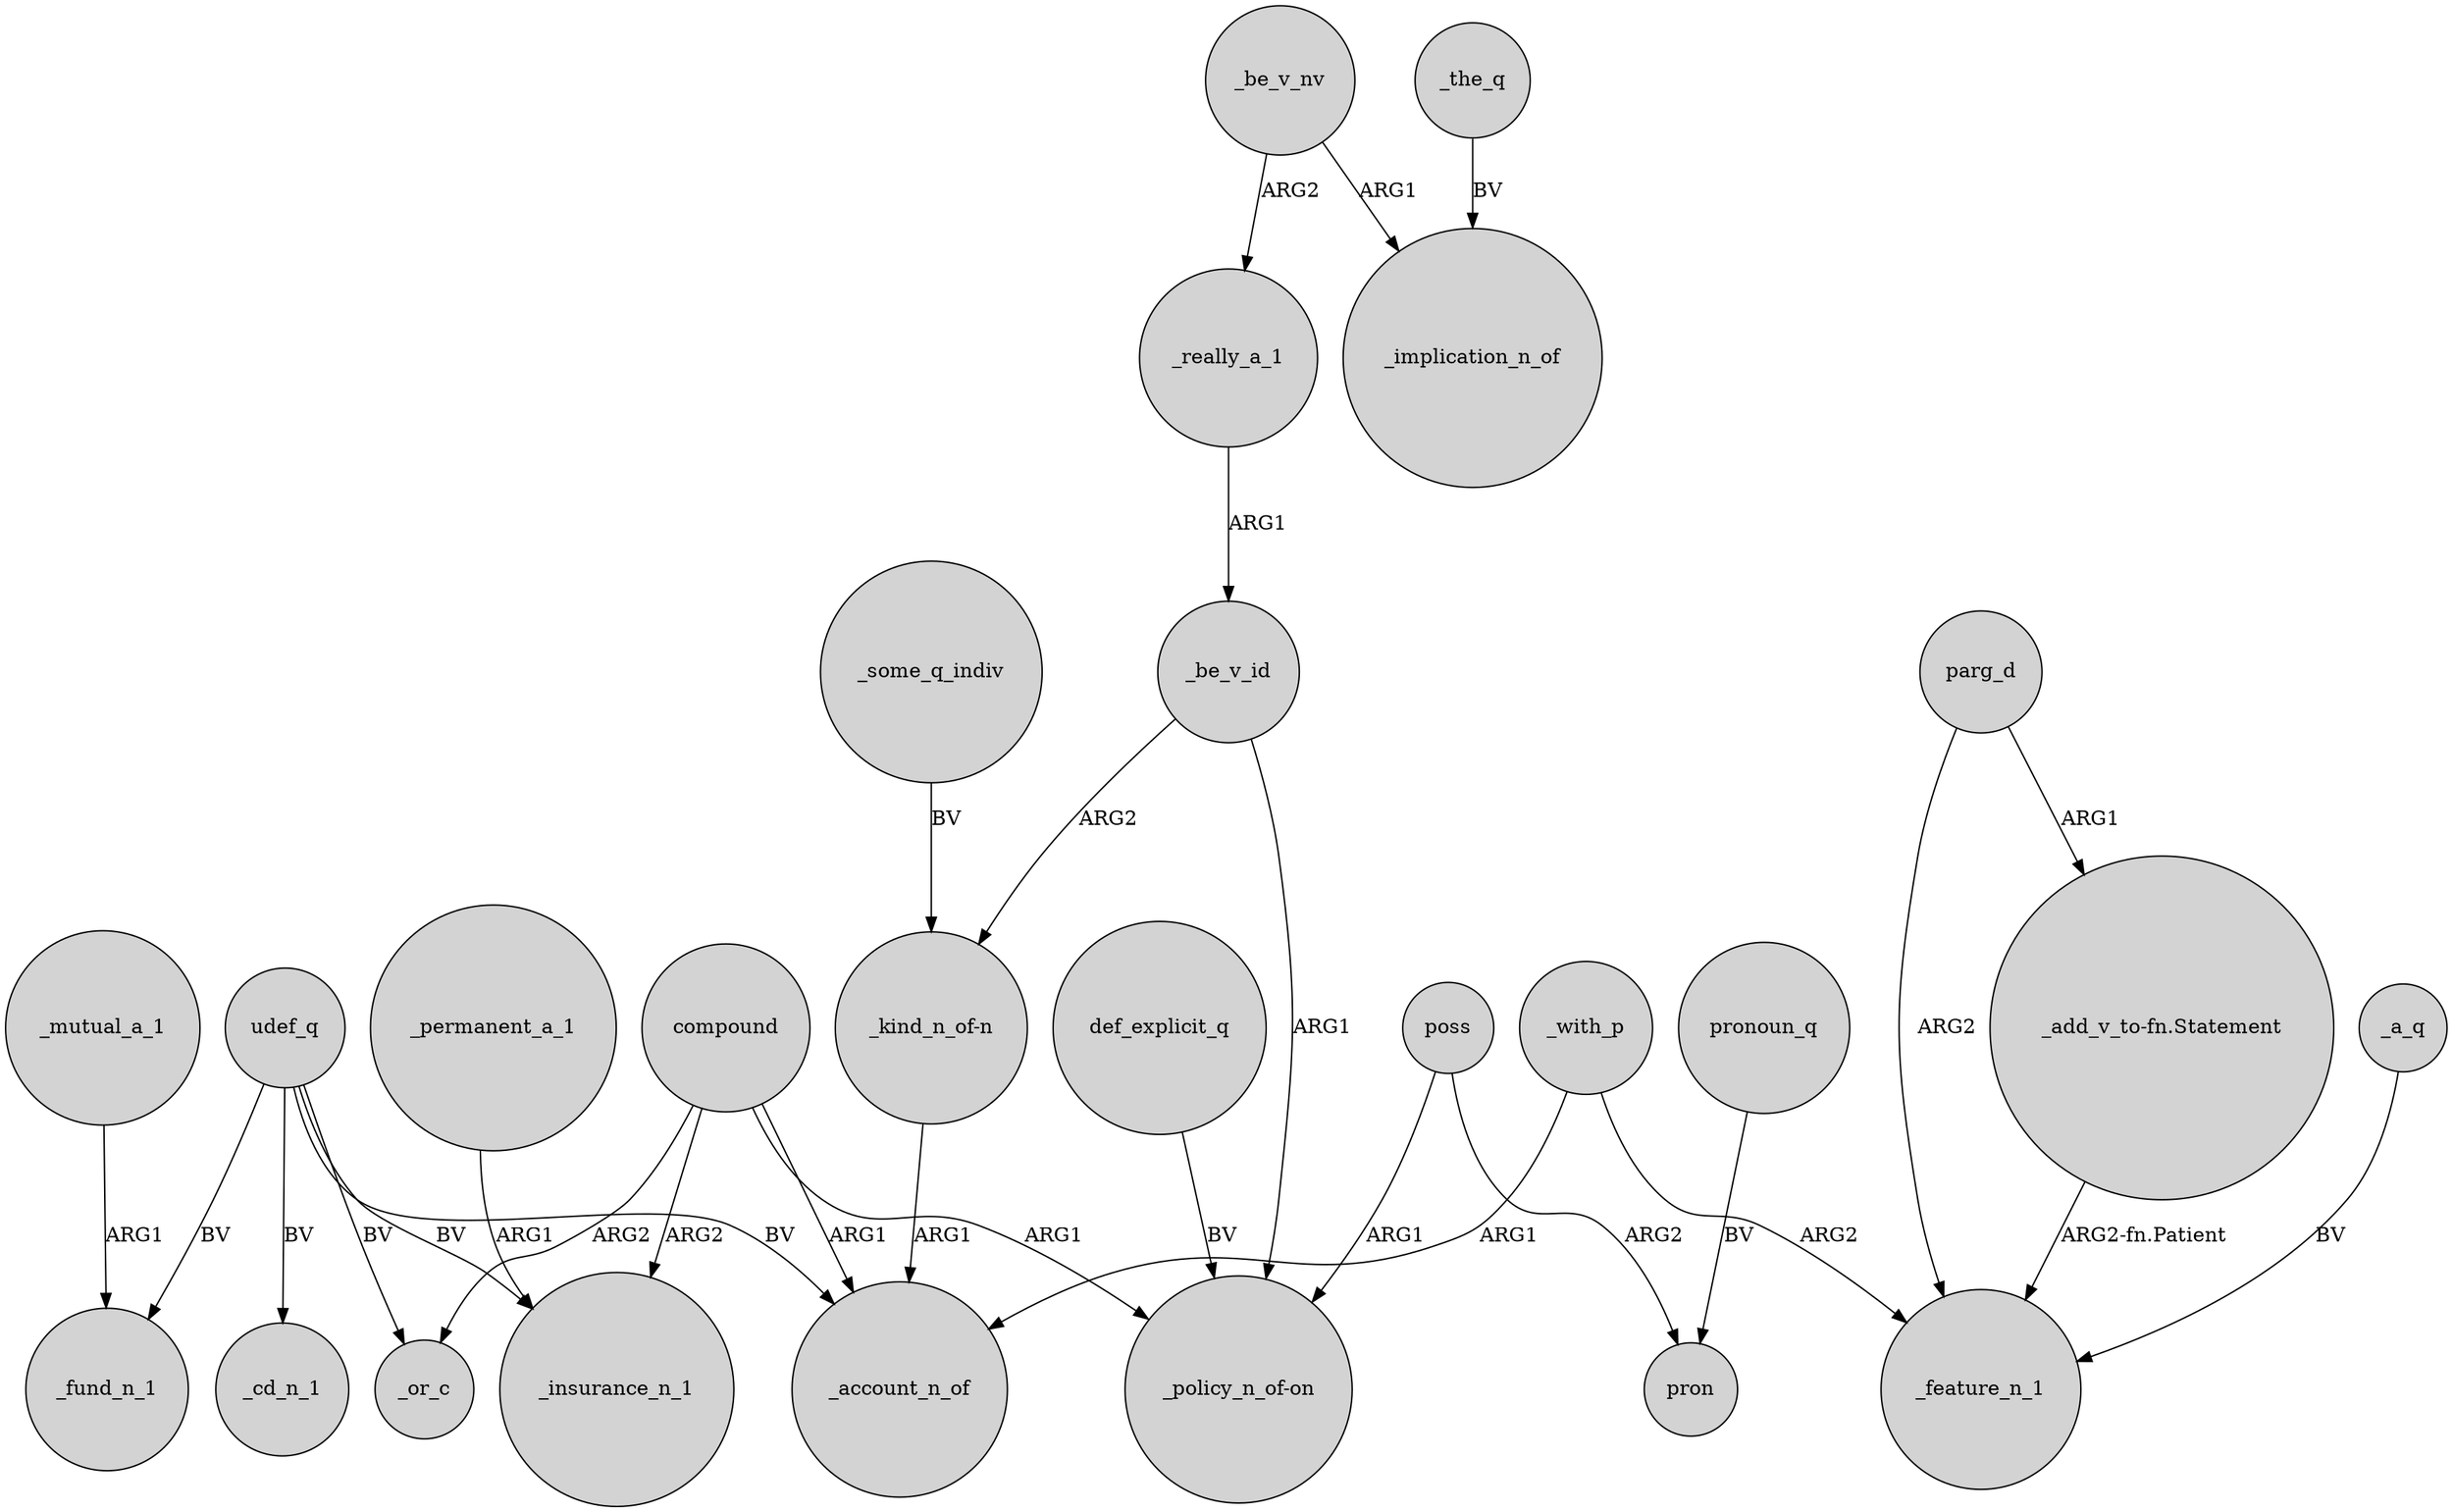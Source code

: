 digraph {
	node [shape=circle style=filled]
	compound -> _or_c [label=ARG2]
	_permanent_a_1 -> _insurance_n_1 [label=ARG1]
	_some_q_indiv -> "_kind_n_of-n" [label=BV]
	compound -> _insurance_n_1 [label=ARG2]
	poss -> pron [label=ARG2]
	_mutual_a_1 -> _fund_n_1 [label=ARG1]
	_really_a_1 -> _be_v_id [label=ARG1]
	udef_q -> _insurance_n_1 [label=BV]
	_a_q -> _feature_n_1 [label=BV]
	_be_v_id -> "_kind_n_of-n" [label=ARG2]
	parg_d -> "_add_v_to-fn.Statement" [label=ARG1]
	poss -> "_policy_n_of-on" [label=ARG1]
	udef_q -> _or_c [label=BV]
	udef_q -> _cd_n_1 [label=BV]
	parg_d -> _feature_n_1 [label=ARG2]
	compound -> _account_n_of [label=ARG1]
	def_explicit_q -> "_policy_n_of-on" [label=BV]
	_the_q -> _implication_n_of [label=BV]
	pronoun_q -> pron [label=BV]
	compound -> "_policy_n_of-on" [label=ARG1]
	_with_p -> _feature_n_1 [label=ARG2]
	"_add_v_to-fn.Statement" -> _feature_n_1 [label="ARG2-fn.Patient"]
	udef_q -> _account_n_of [label=BV]
	_with_p -> _account_n_of [label=ARG1]
	udef_q -> _fund_n_1 [label=BV]
	_be_v_id -> "_policy_n_of-on" [label=ARG1]
	_be_v_nv -> _really_a_1 [label=ARG2]
	_be_v_nv -> _implication_n_of [label=ARG1]
	"_kind_n_of-n" -> _account_n_of [label=ARG1]
}
